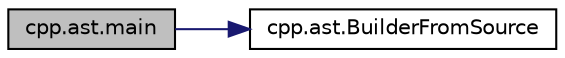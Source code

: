 digraph "cpp.ast.main"
{
  edge [fontname="Helvetica",fontsize="10",labelfontname="Helvetica",labelfontsize="10"];
  node [fontname="Helvetica",fontsize="10",shape=record];
  rankdir="LR";
  Node5 [label="cpp.ast.main",height=0.2,width=0.4,color="black", fillcolor="grey75", style="filled", fontcolor="black"];
  Node5 -> Node6 [color="midnightblue",fontsize="10",style="solid",fontname="Helvetica"];
  Node6 [label="cpp.ast.BuilderFromSource",height=0.2,width=0.4,color="black", fillcolor="white", style="filled",URL="$d2/d9c/namespacecpp_1_1ast.html#a696471f0d7971a0789824803a008cf6b"];
}
